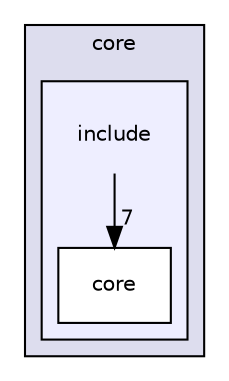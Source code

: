 digraph "NANA/modules/core/include" {
  compound=true
  node [ fontsize="10", fontname="Helvetica"];
  edge [ labelfontsize="10", labelfontname="Helvetica"];
  subgraph clusterdir_c3e203e05606b384f5fc9d03652c3ac7 {
    graph [ bgcolor="#ddddee", pencolor="black", label="core" fontname="Helvetica", fontsize="10", URL="dir_c3e203e05606b384f5fc9d03652c3ac7.html"]
  subgraph clusterdir_b97e1ce20cef1a3a5870d559f8ef4003 {
    graph [ bgcolor="#eeeeff", pencolor="black", label="" URL="dir_b97e1ce20cef1a3a5870d559f8ef4003.html"];
    dir_b97e1ce20cef1a3a5870d559f8ef4003 [shape=plaintext label="include"];
  dir_0b3436d11cdafbf8314ae8e34c2f5846 [shape=box label="core" fillcolor="white" style="filled" URL="dir_0b3436d11cdafbf8314ae8e34c2f5846.html"];
  }
  }
  dir_b97e1ce20cef1a3a5870d559f8ef4003->dir_0b3436d11cdafbf8314ae8e34c2f5846 [headlabel="7", labeldistance=1.5 headhref="dir_000007_000008.html"];
}

